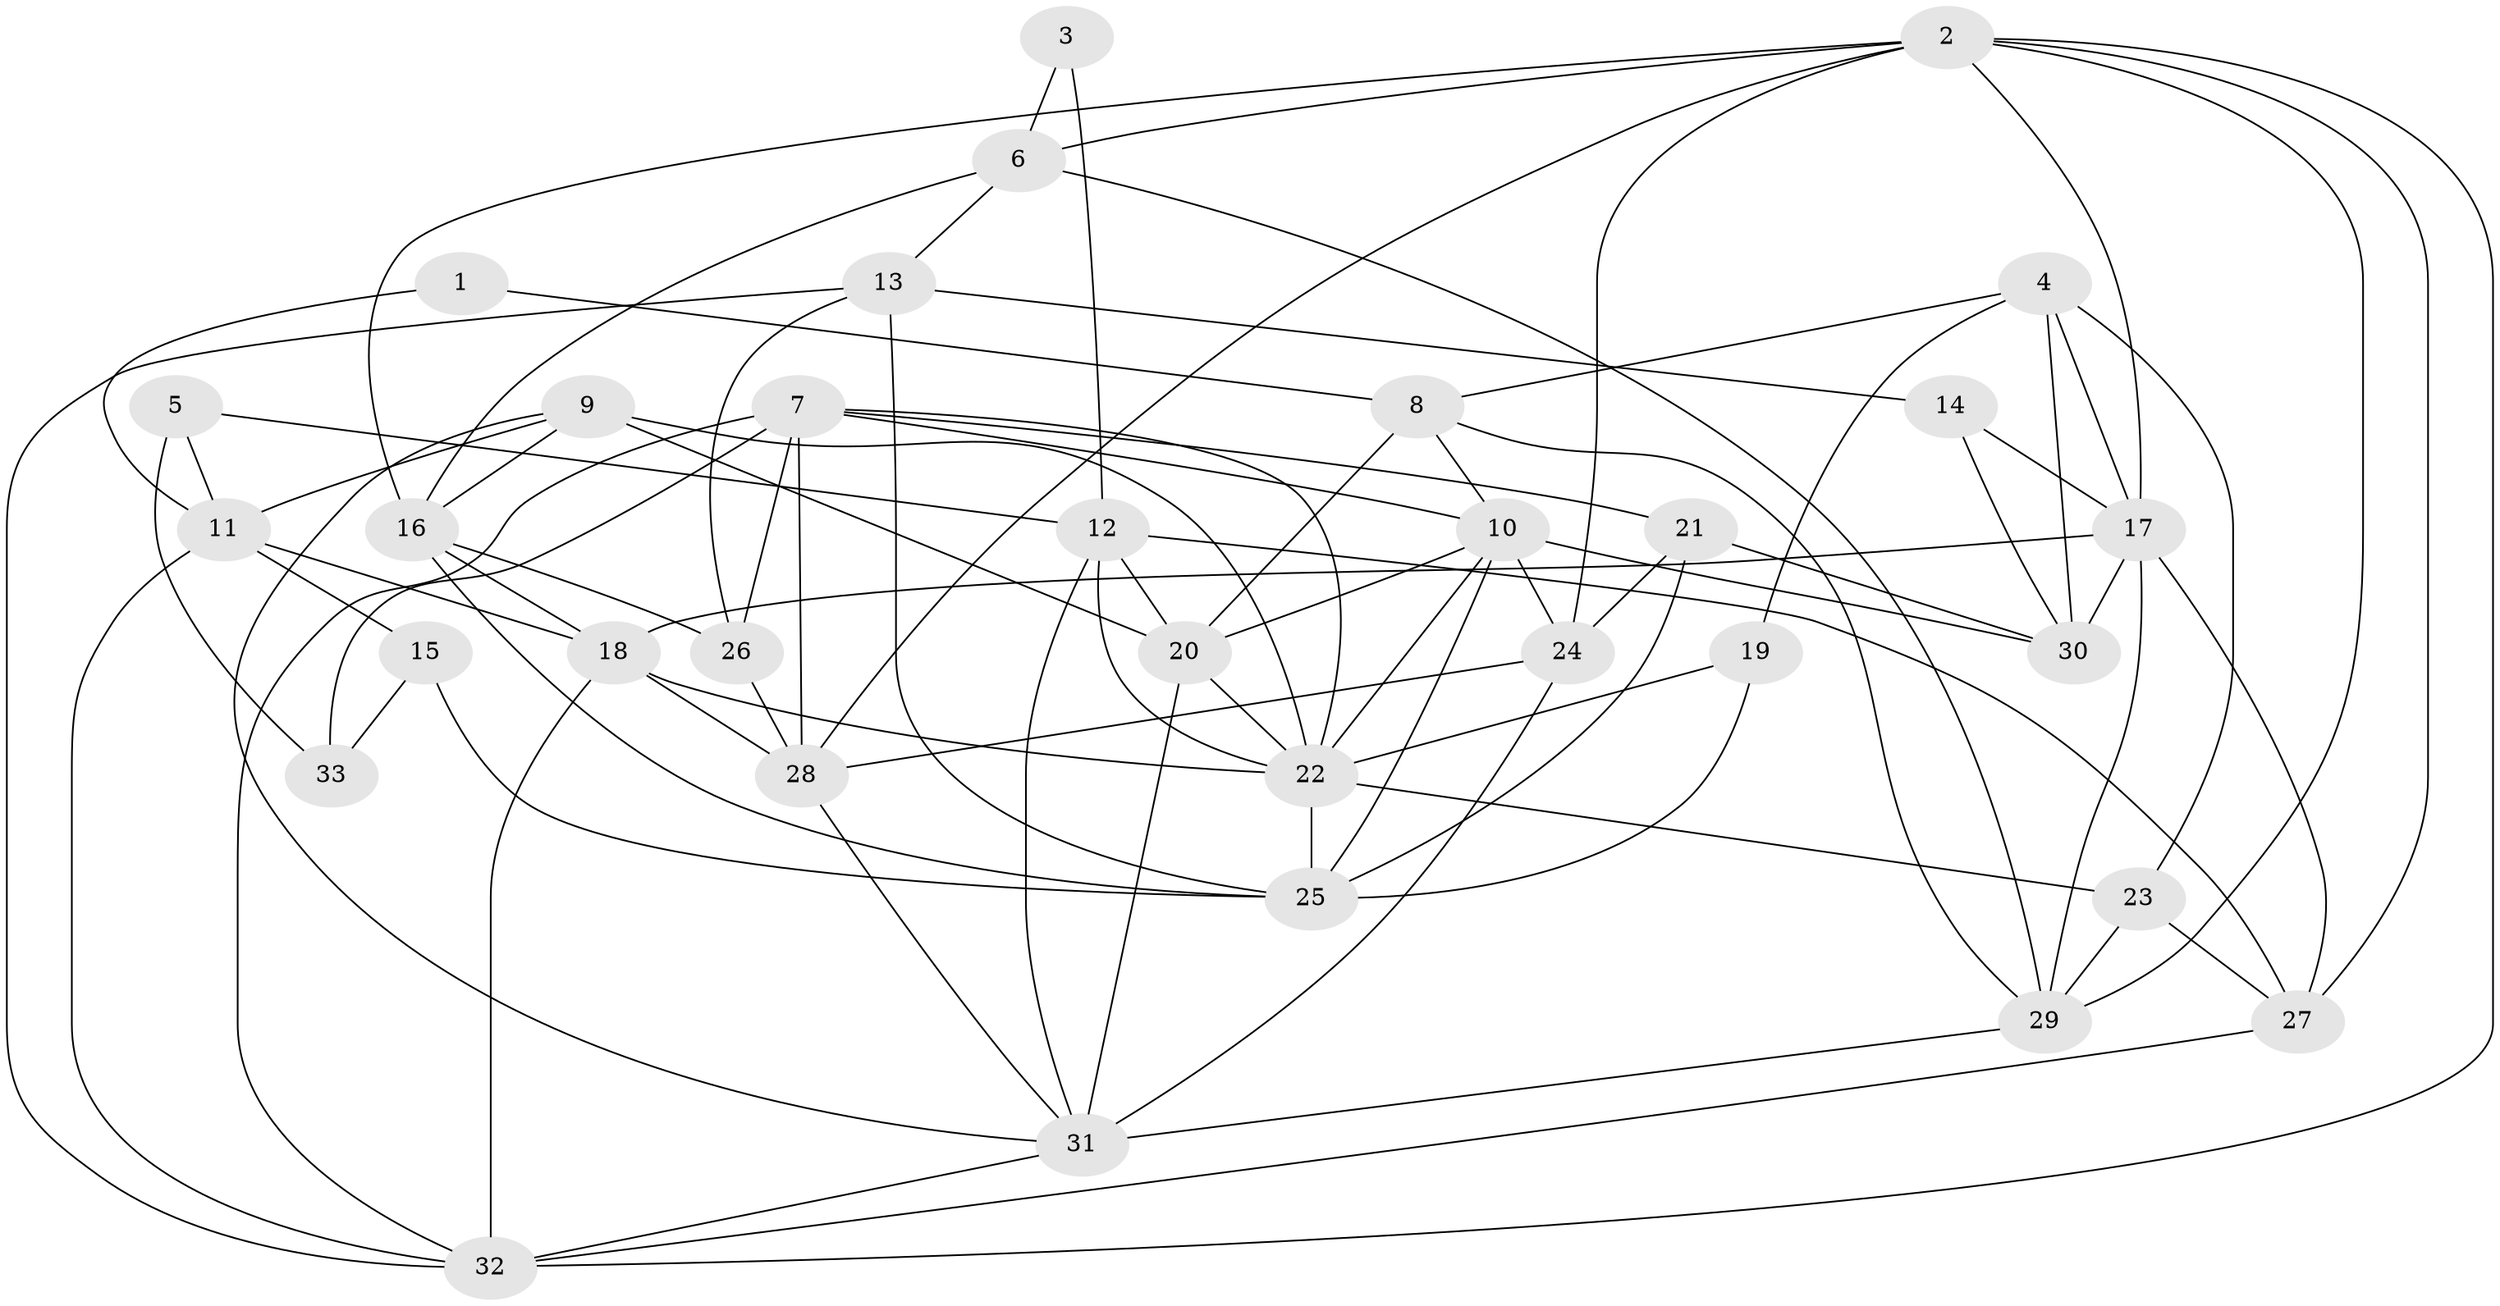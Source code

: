 // original degree distribution, {4: 0.29508196721311475, 5: 0.22950819672131148, 3: 0.2459016393442623, 6: 0.09836065573770492, 2: 0.11475409836065574, 7: 0.01639344262295082}
// Generated by graph-tools (version 1.1) at 2025/50/03/09/25 03:50:05]
// undirected, 33 vertices, 86 edges
graph export_dot {
graph [start="1"]
  node [color=gray90,style=filled];
  1;
  2;
  3;
  4;
  5;
  6;
  7;
  8;
  9;
  10;
  11;
  12;
  13;
  14;
  15;
  16;
  17;
  18;
  19;
  20;
  21;
  22;
  23;
  24;
  25;
  26;
  27;
  28;
  29;
  30;
  31;
  32;
  33;
  1 -- 8 [weight=2.0];
  1 -- 11 [weight=1.0];
  2 -- 6 [weight=1.0];
  2 -- 16 [weight=1.0];
  2 -- 17 [weight=1.0];
  2 -- 24 [weight=1.0];
  2 -- 27 [weight=1.0];
  2 -- 28 [weight=1.0];
  2 -- 29 [weight=1.0];
  2 -- 32 [weight=1.0];
  3 -- 6 [weight=1.0];
  3 -- 12 [weight=1.0];
  4 -- 8 [weight=1.0];
  4 -- 17 [weight=1.0];
  4 -- 19 [weight=1.0];
  4 -- 23 [weight=1.0];
  4 -- 30 [weight=1.0];
  5 -- 11 [weight=1.0];
  5 -- 12 [weight=1.0];
  5 -- 33 [weight=2.0];
  6 -- 13 [weight=1.0];
  6 -- 16 [weight=1.0];
  6 -- 29 [weight=1.0];
  7 -- 10 [weight=1.0];
  7 -- 21 [weight=1.0];
  7 -- 22 [weight=1.0];
  7 -- 26 [weight=1.0];
  7 -- 28 [weight=1.0];
  7 -- 32 [weight=1.0];
  7 -- 33 [weight=2.0];
  8 -- 10 [weight=1.0];
  8 -- 20 [weight=1.0];
  8 -- 29 [weight=1.0];
  9 -- 11 [weight=1.0];
  9 -- 16 [weight=1.0];
  9 -- 20 [weight=1.0];
  9 -- 22 [weight=1.0];
  9 -- 31 [weight=1.0];
  10 -- 20 [weight=1.0];
  10 -- 22 [weight=1.0];
  10 -- 24 [weight=1.0];
  10 -- 25 [weight=1.0];
  10 -- 30 [weight=1.0];
  11 -- 15 [weight=1.0];
  11 -- 18 [weight=1.0];
  11 -- 32 [weight=1.0];
  12 -- 20 [weight=1.0];
  12 -- 22 [weight=1.0];
  12 -- 27 [weight=1.0];
  12 -- 31 [weight=1.0];
  13 -- 14 [weight=1.0];
  13 -- 25 [weight=1.0];
  13 -- 26 [weight=1.0];
  13 -- 32 [weight=1.0];
  14 -- 17 [weight=1.0];
  14 -- 30 [weight=1.0];
  15 -- 25 [weight=1.0];
  15 -- 33 [weight=1.0];
  16 -- 18 [weight=1.0];
  16 -- 25 [weight=1.0];
  16 -- 26 [weight=2.0];
  17 -- 18 [weight=1.0];
  17 -- 27 [weight=1.0];
  17 -- 29 [weight=2.0];
  17 -- 30 [weight=1.0];
  18 -- 22 [weight=1.0];
  18 -- 28 [weight=1.0];
  18 -- 32 [weight=1.0];
  19 -- 22 [weight=1.0];
  19 -- 25 [weight=1.0];
  20 -- 22 [weight=1.0];
  20 -- 31 [weight=2.0];
  21 -- 24 [weight=1.0];
  21 -- 25 [weight=1.0];
  21 -- 30 [weight=1.0];
  22 -- 23 [weight=1.0];
  22 -- 25 [weight=1.0];
  23 -- 27 [weight=1.0];
  23 -- 29 [weight=1.0];
  24 -- 28 [weight=1.0];
  24 -- 31 [weight=1.0];
  26 -- 28 [weight=1.0];
  27 -- 32 [weight=1.0];
  28 -- 31 [weight=1.0];
  29 -- 31 [weight=1.0];
  31 -- 32 [weight=1.0];
}
